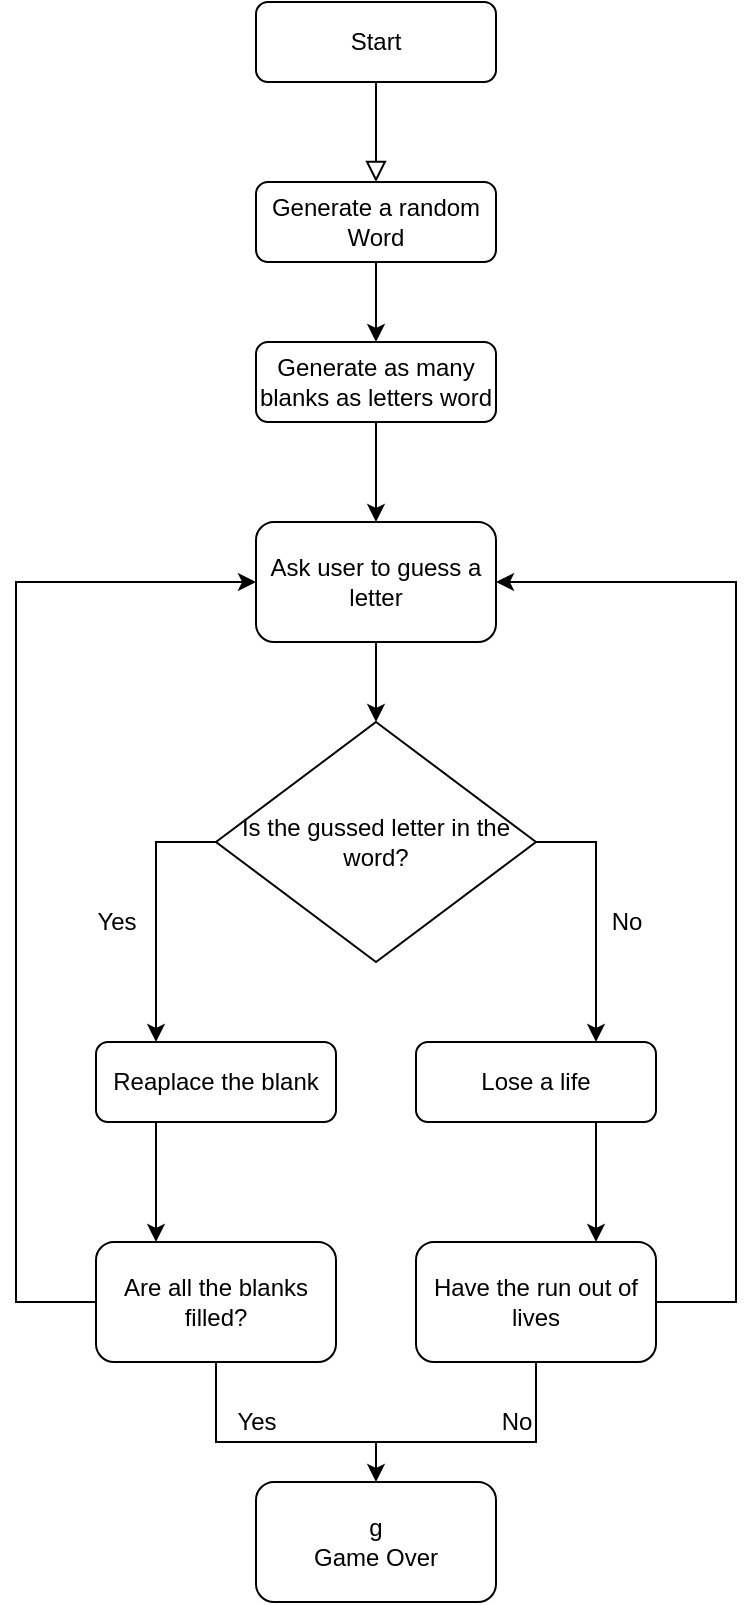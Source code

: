 <mxfile version="15.8.2" type="github"><diagram id="C5RBs43oDa-KdzZeNtuy" name="Page-1"><mxGraphModel dx="946" dy="562" grid="1" gridSize="10" guides="1" tooltips="1" connect="1" arrows="1" fold="1" page="1" pageScale="1" pageWidth="827" pageHeight="1169" math="0" shadow="0"><root><mxCell id="WIyWlLk6GJQsqaUBKTNV-0"/><mxCell id="WIyWlLk6GJQsqaUBKTNV-1" parent="WIyWlLk6GJQsqaUBKTNV-0"/><mxCell id="WIyWlLk6GJQsqaUBKTNV-2" value="" style="rounded=0;html=1;jettySize=auto;orthogonalLoop=1;fontSize=11;endArrow=block;endFill=0;endSize=8;strokeWidth=1;shadow=0;labelBackgroundColor=none;edgeStyle=orthogonalEdgeStyle;" parent="WIyWlLk6GJQsqaUBKTNV-1" source="WIyWlLk6GJQsqaUBKTNV-3" edge="1"><mxGeometry relative="1" as="geometry"><mxPoint x="220" y="170" as="targetPoint"/></mxGeometry></mxCell><mxCell id="WIyWlLk6GJQsqaUBKTNV-3" value="Start" style="rounded=1;whiteSpace=wrap;html=1;fontSize=12;glass=0;strokeWidth=1;shadow=0;" parent="WIyWlLk6GJQsqaUBKTNV-1" vertex="1"><mxGeometry x="160" y="80" width="120" height="40" as="geometry"/></mxCell><mxCell id="WIyWlLk6GJQsqaUBKTNV-11" value="Generate a random Word" style="rounded=1;whiteSpace=wrap;html=1;fontSize=12;glass=0;strokeWidth=1;shadow=0;" parent="WIyWlLk6GJQsqaUBKTNV-1" vertex="1"><mxGeometry x="160" y="170" width="120" height="40" as="geometry"/></mxCell><mxCell id="KltgT72I9Dgvb0LPwjrP-2" value="Generate as many blanks as letters word" style="rounded=1;whiteSpace=wrap;html=1;" vertex="1" parent="WIyWlLk6GJQsqaUBKTNV-1"><mxGeometry x="160" y="250" width="120" height="40" as="geometry"/></mxCell><mxCell id="KltgT72I9Dgvb0LPwjrP-4" value="" style="endArrow=classic;html=1;rounded=0;exitX=0.5;exitY=1;exitDx=0;exitDy=0;entryX=0.5;entryY=0;entryDx=0;entryDy=0;" edge="1" parent="WIyWlLk6GJQsqaUBKTNV-1" source="WIyWlLk6GJQsqaUBKTNV-11" target="KltgT72I9Dgvb0LPwjrP-2"><mxGeometry width="50" height="50" relative="1" as="geometry"><mxPoint x="390" y="410" as="sourcePoint"/><mxPoint x="440" y="360" as="targetPoint"/></mxGeometry></mxCell><mxCell id="KltgT72I9Dgvb0LPwjrP-5" value="Ask user to guess a letter" style="rounded=1;whiteSpace=wrap;html=1;" vertex="1" parent="WIyWlLk6GJQsqaUBKTNV-1"><mxGeometry x="160" y="340" width="120" height="60" as="geometry"/></mxCell><mxCell id="KltgT72I9Dgvb0LPwjrP-6" value="" style="endArrow=classic;html=1;rounded=0;exitX=0.5;exitY=1;exitDx=0;exitDy=0;entryX=0.5;entryY=0;entryDx=0;entryDy=0;" edge="1" parent="WIyWlLk6GJQsqaUBKTNV-1" source="KltgT72I9Dgvb0LPwjrP-2" target="KltgT72I9Dgvb0LPwjrP-5"><mxGeometry width="50" height="50" relative="1" as="geometry"><mxPoint x="230" y="310" as="sourcePoint"/><mxPoint x="410" y="350" as="targetPoint"/></mxGeometry></mxCell><mxCell id="KltgT72I9Dgvb0LPwjrP-7" value="Is the gussed letter in the word?" style="rhombus;whiteSpace=wrap;html=1;" vertex="1" parent="WIyWlLk6GJQsqaUBKTNV-1"><mxGeometry x="140" y="440" width="160" height="120" as="geometry"/></mxCell><mxCell id="KltgT72I9Dgvb0LPwjrP-8" value="" style="endArrow=classic;html=1;rounded=0;exitX=0.5;exitY=1;exitDx=0;exitDy=0;entryX=0.5;entryY=0;entryDx=0;entryDy=0;" edge="1" parent="WIyWlLk6GJQsqaUBKTNV-1" source="KltgT72I9Dgvb0LPwjrP-5" target="KltgT72I9Dgvb0LPwjrP-7"><mxGeometry width="50" height="50" relative="1" as="geometry"><mxPoint x="360" y="470" as="sourcePoint"/><mxPoint x="410" y="420" as="targetPoint"/></mxGeometry></mxCell><mxCell id="KltgT72I9Dgvb0LPwjrP-9" value="Lose a life" style="rounded=1;whiteSpace=wrap;html=1;" vertex="1" parent="WIyWlLk6GJQsqaUBKTNV-1"><mxGeometry x="240" y="600" width="120" height="40" as="geometry"/></mxCell><mxCell id="KltgT72I9Dgvb0LPwjrP-10" value="Reaplace the blank" style="rounded=1;whiteSpace=wrap;html=1;" vertex="1" parent="WIyWlLk6GJQsqaUBKTNV-1"><mxGeometry x="80" y="600" width="120" height="40" as="geometry"/></mxCell><mxCell id="KltgT72I9Dgvb0LPwjrP-11" value="" style="endArrow=classic;html=1;rounded=0;exitX=1;exitY=0.5;exitDx=0;exitDy=0;entryX=0.75;entryY=0;entryDx=0;entryDy=0;" edge="1" parent="WIyWlLk6GJQsqaUBKTNV-1" source="KltgT72I9Dgvb0LPwjrP-7" target="KltgT72I9Dgvb0LPwjrP-9"><mxGeometry width="50" height="50" relative="1" as="geometry"><mxPoint x="360" y="470" as="sourcePoint"/><mxPoint x="410" y="420" as="targetPoint"/><Array as="points"><mxPoint x="330" y="500"/></Array></mxGeometry></mxCell><mxCell id="KltgT72I9Dgvb0LPwjrP-13" value="" style="endArrow=classic;html=1;rounded=0;exitX=0;exitY=0.5;exitDx=0;exitDy=0;entryX=0.25;entryY=0;entryDx=0;entryDy=0;" edge="1" parent="WIyWlLk6GJQsqaUBKTNV-1" source="KltgT72I9Dgvb0LPwjrP-7" target="KltgT72I9Dgvb0LPwjrP-10"><mxGeometry width="50" height="50" relative="1" as="geometry"><mxPoint x="360" y="470" as="sourcePoint"/><mxPoint x="110" y="590" as="targetPoint"/><Array as="points"><mxPoint x="110" y="500"/></Array></mxGeometry></mxCell><mxCell id="KltgT72I9Dgvb0LPwjrP-14" value="Yes" style="text;html=1;align=center;verticalAlign=middle;resizable=0;points=[];autosize=1;strokeColor=none;fillColor=none;" vertex="1" parent="WIyWlLk6GJQsqaUBKTNV-1"><mxGeometry x="70" y="530" width="40" height="20" as="geometry"/></mxCell><mxCell id="KltgT72I9Dgvb0LPwjrP-15" value="No" style="text;html=1;align=center;verticalAlign=middle;resizable=0;points=[];autosize=1;strokeColor=none;fillColor=none;" vertex="1" parent="WIyWlLk6GJQsqaUBKTNV-1"><mxGeometry x="330" y="530" width="30" height="20" as="geometry"/></mxCell><mxCell id="KltgT72I9Dgvb0LPwjrP-16" value="Are all the blanks filled?" style="rounded=1;whiteSpace=wrap;html=1;" vertex="1" parent="WIyWlLk6GJQsqaUBKTNV-1"><mxGeometry x="80" y="700" width="120" height="60" as="geometry"/></mxCell><mxCell id="KltgT72I9Dgvb0LPwjrP-17" value="Have the run out of lives" style="rounded=1;whiteSpace=wrap;html=1;" vertex="1" parent="WIyWlLk6GJQsqaUBKTNV-1"><mxGeometry x="240" y="700" width="120" height="60" as="geometry"/></mxCell><mxCell id="KltgT72I9Dgvb0LPwjrP-18" value="" style="endArrow=classic;html=1;rounded=0;exitX=1;exitY=0.5;exitDx=0;exitDy=0;entryX=1;entryY=0.5;entryDx=0;entryDy=0;" edge="1" parent="WIyWlLk6GJQsqaUBKTNV-1" source="KltgT72I9Dgvb0LPwjrP-17" target="KltgT72I9Dgvb0LPwjrP-5"><mxGeometry width="50" height="50" relative="1" as="geometry"><mxPoint x="360" y="550" as="sourcePoint"/><mxPoint x="400" y="380" as="targetPoint"/><Array as="points"><mxPoint x="400" y="730"/><mxPoint x="400" y="370"/></Array></mxGeometry></mxCell><mxCell id="KltgT72I9Dgvb0LPwjrP-19" value="" style="endArrow=classic;html=1;rounded=0;exitX=0;exitY=0.5;exitDx=0;exitDy=0;" edge="1" parent="WIyWlLk6GJQsqaUBKTNV-1" source="KltgT72I9Dgvb0LPwjrP-16" target="KltgT72I9Dgvb0LPwjrP-5"><mxGeometry width="50" height="50" relative="1" as="geometry"><mxPoint x="360" y="550" as="sourcePoint"/><mxPoint x="410" y="500" as="targetPoint"/><Array as="points"><mxPoint x="40" y="730"/><mxPoint x="40" y="370"/></Array></mxGeometry></mxCell><mxCell id="KltgT72I9Dgvb0LPwjrP-20" value="" style="endArrow=classic;html=1;rounded=0;exitX=0.75;exitY=1;exitDx=0;exitDy=0;entryX=0.75;entryY=0;entryDx=0;entryDy=0;" edge="1" parent="WIyWlLk6GJQsqaUBKTNV-1" source="KltgT72I9Dgvb0LPwjrP-9" target="KltgT72I9Dgvb0LPwjrP-17"><mxGeometry width="50" height="50" relative="1" as="geometry"><mxPoint x="360" y="700" as="sourcePoint"/><mxPoint x="380" y="690" as="targetPoint"/></mxGeometry></mxCell><mxCell id="KltgT72I9Dgvb0LPwjrP-21" value="" style="endArrow=classic;html=1;rounded=0;exitX=0.25;exitY=1;exitDx=0;exitDy=0;entryX=0.25;entryY=0;entryDx=0;entryDy=0;" edge="1" parent="WIyWlLk6GJQsqaUBKTNV-1" source="KltgT72I9Dgvb0LPwjrP-10" target="KltgT72I9Dgvb0LPwjrP-16"><mxGeometry width="50" height="50" relative="1" as="geometry"><mxPoint x="360" y="700" as="sourcePoint"/><mxPoint x="410" y="650" as="targetPoint"/></mxGeometry></mxCell><mxCell id="KltgT72I9Dgvb0LPwjrP-22" value="&lt;div&gt;g&lt;/div&gt;&lt;div&gt;Game Over&lt;br&gt;&lt;/div&gt;" style="rounded=1;whiteSpace=wrap;html=1;" vertex="1" parent="WIyWlLk6GJQsqaUBKTNV-1"><mxGeometry x="160" y="820" width="120" height="60" as="geometry"/></mxCell><mxCell id="KltgT72I9Dgvb0LPwjrP-23" value="" style="endArrow=none;html=1;rounded=0;exitX=0.5;exitY=1;exitDx=0;exitDy=0;entryX=0.5;entryY=1;entryDx=0;entryDy=0;" edge="1" parent="WIyWlLk6GJQsqaUBKTNV-1" source="KltgT72I9Dgvb0LPwjrP-17" target="KltgT72I9Dgvb0LPwjrP-16"><mxGeometry width="50" height="50" relative="1" as="geometry"><mxPoint x="360" y="700" as="sourcePoint"/><mxPoint x="140" y="800" as="targetPoint"/><Array as="points"><mxPoint x="300" y="800"/><mxPoint x="140" y="800"/></Array></mxGeometry></mxCell><mxCell id="KltgT72I9Dgvb0LPwjrP-24" value="" style="endArrow=classic;html=1;rounded=0;entryX=0.5;entryY=0;entryDx=0;entryDy=0;" edge="1" parent="WIyWlLk6GJQsqaUBKTNV-1" target="KltgT72I9Dgvb0LPwjrP-22"><mxGeometry width="50" height="50" relative="1" as="geometry"><mxPoint x="220" y="800" as="sourcePoint"/><mxPoint x="410" y="650" as="targetPoint"/></mxGeometry></mxCell><mxCell id="KltgT72I9Dgvb0LPwjrP-25" value="Yes" style="text;html=1;align=center;verticalAlign=middle;resizable=0;points=[];autosize=1;strokeColor=none;fillColor=none;" vertex="1" parent="WIyWlLk6GJQsqaUBKTNV-1"><mxGeometry x="140" y="780" width="40" height="20" as="geometry"/></mxCell><mxCell id="KltgT72I9Dgvb0LPwjrP-26" value="No" style="text;html=1;align=center;verticalAlign=middle;resizable=0;points=[];autosize=1;strokeColor=none;fillColor=none;" vertex="1" parent="WIyWlLk6GJQsqaUBKTNV-1"><mxGeometry x="275" y="780" width="30" height="20" as="geometry"/></mxCell></root></mxGraphModel></diagram></mxfile>